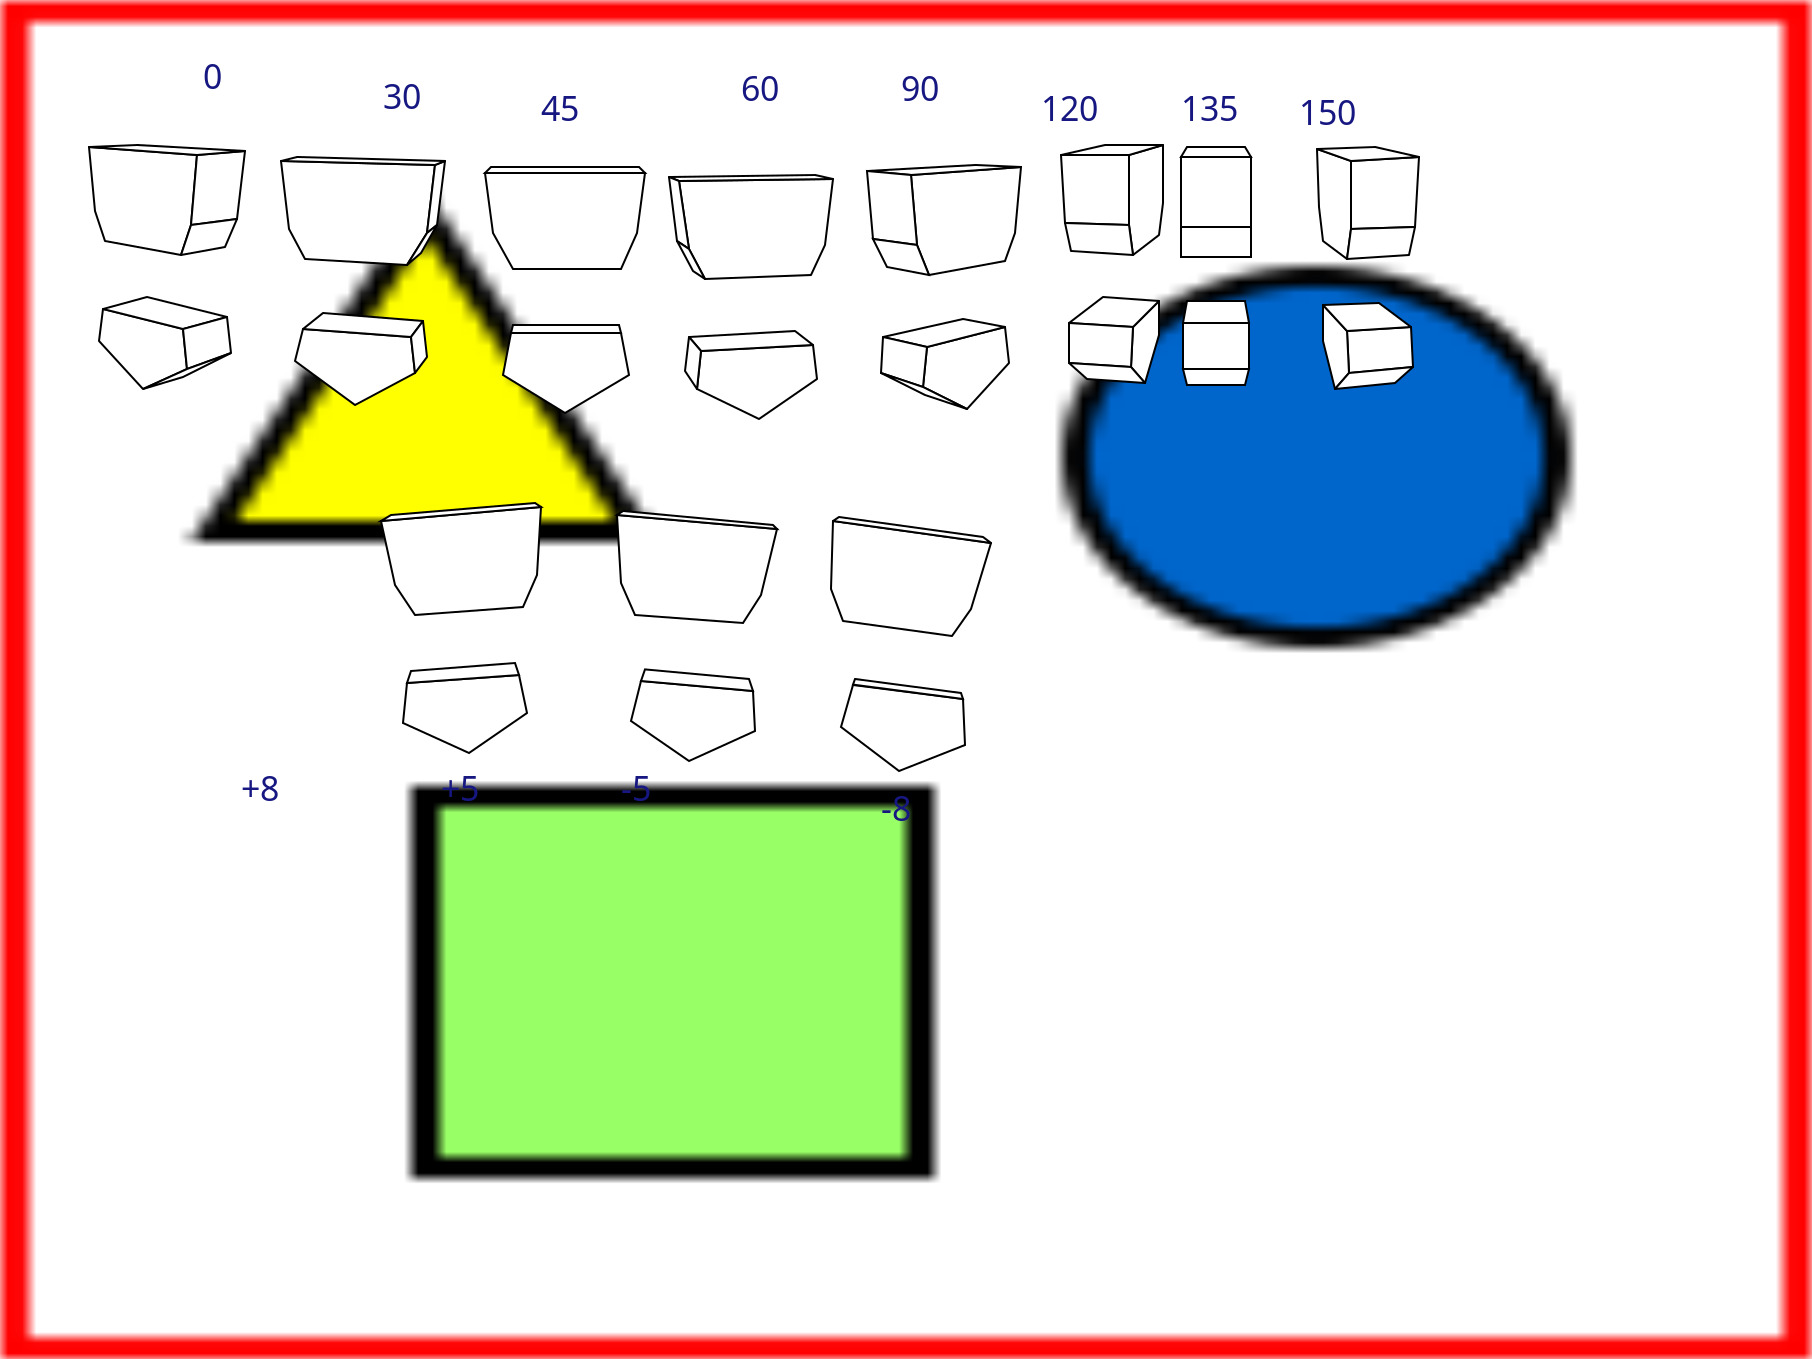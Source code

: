 <?xml version="1.0" encoding="UTF-8"?>
<dia:diagram xmlns:dia="http://www.lysator.liu.se/~alla/dia/">
  <dia:layer name="fundo" visible="true" connectable="true">
    <dia:object type="Standard - Image" version="0" id="O0">
      <dia:attribute name="obj_pos">
        <dia:point val="-37,7"/>
      </dia:attribute>
      <dia:attribute name="obj_bb">
        <dia:rectangle val="-37,7;53.509,74.882"/>
      </dia:attribute>
      <dia:attribute name="elem_corner">
        <dia:point val="-37,7"/>
      </dia:attribute>
      <dia:attribute name="elem_width">
        <dia:real val="90.509"/>
      </dia:attribute>
      <dia:attribute name="elem_height">
        <dia:real val="67.882"/>
      </dia:attribute>
      <dia:attribute name="draw_border">
        <dia:boolean val="false"/>
      </dia:attribute>
      <dia:attribute name="keep_aspect">
        <dia:boolean val="true"/>
      </dia:attribute>
      <dia:attribute name="file">
        <dia:string>#/media/fernando/FER16G-BTRFS/LIBROS/FORMULATION/Gafieira-Book/code/stickman3d-library/boveda/povraysrc1/output/output.png#</dia:string>
      </dia:attribute>
    </dia:object>
  </dia:layer>
  <dia:layer name="dibujo" visible="true" connectable="true" active="true">
    <dia:object type="Standard - Text" version="1" id="O1">
      <dia:attribute name="obj_pos">
        <dia:point val="-26.9,11.4"/>
      </dia:attribute>
      <dia:attribute name="obj_bb">
        <dia:rectangle val="-26.9,9.828;-25.823,11.8"/>
      </dia:attribute>
      <dia:attribute name="text">
        <dia:composite type="text">
          <dia:attribute name="string">
            <dia:string>#0#</dia:string>
          </dia:attribute>
          <dia:attribute name="font">
            <dia:font family="sans" style="0" name="Helvetica"/>
          </dia:attribute>
          <dia:attribute name="height">
            <dia:real val="2.117"/>
          </dia:attribute>
          <dia:attribute name="pos">
            <dia:point val="-26.9,11.4"/>
          </dia:attribute>
          <dia:attribute name="color">
            <dia:color val="#171782ff"/>
          </dia:attribute>
          <dia:attribute name="alignment">
            <dia:enum val="0"/>
          </dia:attribute>
        </dia:composite>
      </dia:attribute>
      <dia:attribute name="valign">
        <dia:enum val="3"/>
      </dia:attribute>
    </dia:object>
    <dia:object type="Standard - Text" version="1" id="O2">
      <dia:attribute name="obj_pos">
        <dia:point val="-17.9,12.4"/>
      </dia:attribute>
      <dia:attribute name="obj_bb">
        <dia:rectangle val="-17.9,10.828;-15.745,12.8"/>
      </dia:attribute>
      <dia:attribute name="text">
        <dia:composite type="text">
          <dia:attribute name="string">
            <dia:string>#30#</dia:string>
          </dia:attribute>
          <dia:attribute name="font">
            <dia:font family="sans" style="0" name="Helvetica"/>
          </dia:attribute>
          <dia:attribute name="height">
            <dia:real val="2.117"/>
          </dia:attribute>
          <dia:attribute name="pos">
            <dia:point val="-17.9,12.4"/>
          </dia:attribute>
          <dia:attribute name="color">
            <dia:color val="#171782ff"/>
          </dia:attribute>
          <dia:attribute name="alignment">
            <dia:enum val="0"/>
          </dia:attribute>
        </dia:composite>
      </dia:attribute>
      <dia:attribute name="valign">
        <dia:enum val="3"/>
      </dia:attribute>
    </dia:object>
    <dia:object type="Standard - Text" version="1" id="O3">
      <dia:attribute name="obj_pos">
        <dia:point val="0,12"/>
      </dia:attribute>
      <dia:attribute name="obj_bb">
        <dia:rectangle val="0,10.428;2.155,12.4"/>
      </dia:attribute>
      <dia:attribute name="text">
        <dia:composite type="text">
          <dia:attribute name="string">
            <dia:string>#60#</dia:string>
          </dia:attribute>
          <dia:attribute name="font">
            <dia:font family="sans" style="0" name="Helvetica"/>
          </dia:attribute>
          <dia:attribute name="height">
            <dia:real val="2.117"/>
          </dia:attribute>
          <dia:attribute name="pos">
            <dia:point val="0,12"/>
          </dia:attribute>
          <dia:attribute name="color">
            <dia:color val="#171782ff"/>
          </dia:attribute>
          <dia:attribute name="alignment">
            <dia:enum val="0"/>
          </dia:attribute>
        </dia:composite>
      </dia:attribute>
      <dia:attribute name="valign">
        <dia:enum val="3"/>
      </dia:attribute>
    </dia:object>
    <dia:object type="Standard - Text" version="1" id="O4">
      <dia:attribute name="obj_pos">
        <dia:point val="8,12"/>
      </dia:attribute>
      <dia:attribute name="obj_bb">
        <dia:rectangle val="8,10.428;10.155,12.4"/>
      </dia:attribute>
      <dia:attribute name="text">
        <dia:composite type="text">
          <dia:attribute name="string">
            <dia:string>#90#</dia:string>
          </dia:attribute>
          <dia:attribute name="font">
            <dia:font family="sans" style="0" name="Helvetica"/>
          </dia:attribute>
          <dia:attribute name="height">
            <dia:real val="2.117"/>
          </dia:attribute>
          <dia:attribute name="pos">
            <dia:point val="8,12"/>
          </dia:attribute>
          <dia:attribute name="color">
            <dia:color val="#171782ff"/>
          </dia:attribute>
          <dia:attribute name="alignment">
            <dia:enum val="0"/>
          </dia:attribute>
        </dia:composite>
      </dia:attribute>
      <dia:attribute name="valign">
        <dia:enum val="3"/>
      </dia:attribute>
    </dia:object>
    <dia:object type="Standard - Text" version="1" id="O5">
      <dia:attribute name="obj_pos">
        <dia:point val="15,13"/>
      </dia:attribute>
      <dia:attribute name="obj_bb">
        <dia:rectangle val="15,11.428;18.233,13.4"/>
      </dia:attribute>
      <dia:attribute name="text">
        <dia:composite type="text">
          <dia:attribute name="string">
            <dia:string>#120#</dia:string>
          </dia:attribute>
          <dia:attribute name="font">
            <dia:font family="sans" style="0" name="Helvetica"/>
          </dia:attribute>
          <dia:attribute name="height">
            <dia:real val="2.117"/>
          </dia:attribute>
          <dia:attribute name="pos">
            <dia:point val="15,13"/>
          </dia:attribute>
          <dia:attribute name="color">
            <dia:color val="#171782ff"/>
          </dia:attribute>
          <dia:attribute name="alignment">
            <dia:enum val="0"/>
          </dia:attribute>
        </dia:composite>
      </dia:attribute>
      <dia:attribute name="valign">
        <dia:enum val="3"/>
      </dia:attribute>
    </dia:object>
    <dia:object type="Standard - Text" version="1" id="O6">
      <dia:attribute name="obj_pos">
        <dia:point val="27.9,13.2"/>
      </dia:attribute>
      <dia:attribute name="obj_bb">
        <dia:rectangle val="27.9,11.627;31.133,13.6"/>
      </dia:attribute>
      <dia:attribute name="text">
        <dia:composite type="text">
          <dia:attribute name="string">
            <dia:string>#150#</dia:string>
          </dia:attribute>
          <dia:attribute name="font">
            <dia:font family="sans" style="0" name="Helvetica"/>
          </dia:attribute>
          <dia:attribute name="height">
            <dia:real val="2.117"/>
          </dia:attribute>
          <dia:attribute name="pos">
            <dia:point val="27.9,13.2"/>
          </dia:attribute>
          <dia:attribute name="color">
            <dia:color val="#171782ff"/>
          </dia:attribute>
          <dia:attribute name="alignment">
            <dia:enum val="0"/>
          </dia:attribute>
        </dia:composite>
      </dia:attribute>
      <dia:attribute name="valign">
        <dia:enum val="3"/>
      </dia:attribute>
    </dia:object>
    <dia:group>
      <dia:attribute name="meta">
        <dia:composite type="dict"/>
      </dia:attribute>
      <dia:attribute name="matrix"/>
      <dia:object type="Standard - Polygon" version="0" id="O7">
        <dia:attribute name="obj_pos">
          <dia:point val="-21.9,23.4"/>
        </dia:attribute>
        <dia:attribute name="obj_bb">
          <dia:rectangle val="-22.357,23.347;-16.247,27.259"/>
        </dia:attribute>
        <dia:attribute name="poly_points">
          <dia:point val="-21.9,23.4"/>
          <dia:point val="-16.5,23.8"/>
          <dia:point val="-16.3,25.6"/>
          <dia:point val="-19.3,27.2"/>
          <dia:point val="-22.3,25"/>
        </dia:attribute>
        <dia:attribute name="show_background">
          <dia:boolean val="true"/>
        </dia:attribute>
        <dia:attribute name="line_join">
          <dia:enum val="1"/>
        </dia:attribute>
      </dia:object>
      <dia:object type="Standard - Polygon" version="0" id="O8">
        <dia:attribute name="obj_pos">
          <dia:point val="-21.9,23.4"/>
        </dia:attribute>
        <dia:attribute name="obj_bb">
          <dia:rectangle val="-22.031,22.549;-15.806,23.852"/>
        </dia:attribute>
        <dia:attribute name="poly_points">
          <dia:point val="-21.9,23.4"/>
          <dia:point val="-16.5,23.8"/>
          <dia:point val="-15.9,23"/>
          <dia:point val="-20.9,22.6"/>
        </dia:attribute>
        <dia:attribute name="show_background">
          <dia:boolean val="true"/>
        </dia:attribute>
        <dia:attribute name="line_join">
          <dia:enum val="1"/>
        </dia:attribute>
      </dia:object>
      <dia:object type="Standard - Polygon" version="0" id="O9">
        <dia:attribute name="obj_pos">
          <dia:point val="-16.5,23.8"/>
        </dia:attribute>
        <dia:attribute name="obj_bb">
          <dia:rectangle val="-16.552,22.869;-15.648,25.731"/>
        </dia:attribute>
        <dia:attribute name="poly_points">
          <dia:point val="-16.5,23.8"/>
          <dia:point val="-15.9,23"/>
          <dia:point val="-15.7,24.8"/>
          <dia:point val="-16.3,25.6"/>
        </dia:attribute>
        <dia:attribute name="show_background">
          <dia:boolean val="true"/>
        </dia:attribute>
        <dia:attribute name="line_join">
          <dia:enum val="1"/>
        </dia:attribute>
      </dia:object>
    </dia:group>
    <dia:group>
      <dia:attribute name="meta">
        <dia:composite type="dict"/>
      </dia:attribute>
      <dia:attribute name="matrix"/>
      <dia:object type="Standard - Polygon" version="0" id="O10">
        <dia:attribute name="obj_pos">
          <dia:point val="-23,15"/>
        </dia:attribute>
        <dia:attribute name="obj_bb">
          <dia:rectangle val="-23.056,14.948;-15.244,20.252"/>
        </dia:attribute>
        <dia:attribute name="poly_points">
          <dia:point val="-23,15"/>
          <dia:point val="-15.3,15.2"/>
          <dia:point val="-15.7,18.6"/>
          <dia:point val="-16.7,20.2"/>
          <dia:point val="-21.8,19.9"/>
          <dia:point val="-22.6,18.4"/>
        </dia:attribute>
        <dia:attribute name="show_background">
          <dia:boolean val="true"/>
        </dia:attribute>
        <dia:attribute name="line_join">
          <dia:enum val="1"/>
        </dia:attribute>
      </dia:object>
      <dia:object type="Standard - Polygon" version="0" id="O11">
        <dia:attribute name="obj_pos">
          <dia:point val="-15.3,15.2"/>
        </dia:attribute>
        <dia:attribute name="obj_bb">
          <dia:rectangle val="-15.764,14.922;-14.74,18.715"/>
        </dia:attribute>
        <dia:attribute name="poly_points">
          <dia:point val="-15.3,15.2"/>
          <dia:point val="-14.8,15"/>
          <dia:point val="-15.2,18.2"/>
          <dia:point val="-15.7,18.6"/>
        </dia:attribute>
        <dia:attribute name="show_background">
          <dia:boolean val="true"/>
        </dia:attribute>
        <dia:attribute name="line_join">
          <dia:enum val="1"/>
        </dia:attribute>
      </dia:object>
      <dia:object type="Standard - Polygon" version="0" id="O12">
        <dia:attribute name="obj_pos">
          <dia:point val="-23,15"/>
        </dia:attribute>
        <dia:attribute name="obj_bb">
          <dia:rectangle val="-23.368,14.75;-14.557,15.25"/>
        </dia:attribute>
        <dia:attribute name="poly_points">
          <dia:point val="-23,15"/>
          <dia:point val="-15.3,15.2"/>
          <dia:point val="-14.8,15"/>
          <dia:point val="-22.2,14.8"/>
        </dia:attribute>
        <dia:attribute name="show_background">
          <dia:boolean val="true"/>
        </dia:attribute>
        <dia:attribute name="line_join">
          <dia:enum val="1"/>
        </dia:attribute>
      </dia:object>
      <dia:object type="Standard - Polygon" version="0" id="O13">
        <dia:attribute name="obj_pos">
          <dia:point val="-15.7,18.6"/>
        </dia:attribute>
        <dia:attribute name="obj_bb">
          <dia:rectangle val="-16.916,17.997;-15.027,20.451"/>
        </dia:attribute>
        <dia:attribute name="poly_points">
          <dia:point val="-15.7,18.6"/>
          <dia:point val="-15.2,18.2"/>
          <dia:point val="-16,19.6"/>
          <dia:point val="-16.7,20.2"/>
        </dia:attribute>
        <dia:attribute name="show_background">
          <dia:boolean val="true"/>
        </dia:attribute>
        <dia:attribute name="line_join">
          <dia:enum val="1"/>
        </dia:attribute>
      </dia:object>
    </dia:group>
    <dia:group>
      <dia:attribute name="meta">
        <dia:composite type="dict"/>
      </dia:attribute>
      <dia:attribute name="matrix"/>
      <dia:object type="Standard - Polygon" version="0" id="O14">
        <dia:attribute name="obj_pos">
          <dia:point val="-32.6,14.3"/>
        </dia:attribute>
        <dia:attribute name="obj_bb">
          <dia:rectangle val="-32.655,14.246;-27.146,19.757"/>
        </dia:attribute>
        <dia:attribute name="poly_points">
          <dia:point val="-32.6,14.3"/>
          <dia:point val="-27.2,14.7"/>
          <dia:point val="-27.5,18.2"/>
          <dia:point val="-28,19.7"/>
          <dia:point val="-31.8,19"/>
          <dia:point val="-32.3,17.5"/>
        </dia:attribute>
        <dia:attribute name="show_background">
          <dia:boolean val="true"/>
        </dia:attribute>
        <dia:attribute name="line_join">
          <dia:enum val="1"/>
        </dia:attribute>
      </dia:object>
      <dia:object type="Standard - Polygon" version="0" id="O15">
        <dia:attribute name="obj_pos">
          <dia:point val="-27.2,14.7"/>
        </dia:attribute>
        <dia:attribute name="obj_bb">
          <dia:rectangle val="-27.555,14.445;-24.743,18.258"/>
        </dia:attribute>
        <dia:attribute name="poly_points">
          <dia:point val="-27.2,14.7"/>
          <dia:point val="-24.8,14.5"/>
          <dia:point val="-25.2,17.9"/>
          <dia:point val="-27.5,18.2"/>
        </dia:attribute>
        <dia:attribute name="show_background">
          <dia:boolean val="true"/>
        </dia:attribute>
        <dia:attribute name="line_join">
          <dia:enum val="1"/>
        </dia:attribute>
      </dia:object>
      <dia:object type="Standard - Polygon" version="0" id="O16">
        <dia:attribute name="obj_pos">
          <dia:point val="-32.6,14.3"/>
        </dia:attribute>
        <dia:attribute name="obj_bb">
          <dia:rectangle val="-32.604,14.15;-24.796,14.75"/>
        </dia:attribute>
        <dia:attribute name="poly_points">
          <dia:point val="-32.6,14.3"/>
          <dia:point val="-27.2,14.7"/>
          <dia:point val="-24.8,14.5"/>
          <dia:point val="-30.2,14.2"/>
        </dia:attribute>
        <dia:attribute name="show_background">
          <dia:boolean val="true"/>
        </dia:attribute>
        <dia:attribute name="line_join">
          <dia:enum val="1"/>
        </dia:attribute>
      </dia:object>
      <dia:object type="Standard - Polygon" version="0" id="O17">
        <dia:attribute name="obj_pos">
          <dia:point val="-27.5,18.2"/>
        </dia:attribute>
        <dia:attribute name="obj_bb">
          <dia:rectangle val="-28.074,17.839;-25.119,19.764"/>
        </dia:attribute>
        <dia:attribute name="poly_points">
          <dia:point val="-27.5,18.2"/>
          <dia:point val="-25.2,17.9"/>
          <dia:point val="-25.8,19.3"/>
          <dia:point val="-28,19.7"/>
        </dia:attribute>
        <dia:attribute name="show_background">
          <dia:boolean val="true"/>
        </dia:attribute>
        <dia:attribute name="line_join">
          <dia:enum val="1"/>
        </dia:attribute>
      </dia:object>
    </dia:group>
    <dia:group>
      <dia:attribute name="meta">
        <dia:composite type="dict"/>
      </dia:attribute>
      <dia:attribute name="matrix"/>
      <dia:object type="Standard - Polygon" version="0" id="O18">
        <dia:attribute name="obj_pos">
          <dia:point val="-31.9,22.4"/>
        </dia:attribute>
        <dia:attribute name="obj_bb">
          <dia:rectangle val="-32.153,22.338;-27.647,26.46"/>
        </dia:attribute>
        <dia:attribute name="poly_points">
          <dia:point val="-31.9,22.4"/>
          <dia:point val="-27.9,23.4"/>
          <dia:point val="-27.7,25.4"/>
          <dia:point val="-29.9,26.4"/>
          <dia:point val="-32.1,24"/>
        </dia:attribute>
        <dia:attribute name="show_background">
          <dia:boolean val="true"/>
        </dia:attribute>
        <dia:attribute name="line_join">
          <dia:enum val="1"/>
        </dia:attribute>
      </dia:object>
      <dia:object type="Standard - Polygon" version="0" id="O19">
        <dia:attribute name="obj_pos">
          <dia:point val="-31.9,22.4"/>
        </dia:attribute>
        <dia:attribute name="obj_bb">
          <dia:rectangle val="-32.098,21.748;-25.502,23.452"/>
        </dia:attribute>
        <dia:attribute name="poly_points">
          <dia:point val="-31.9,22.4"/>
          <dia:point val="-27.9,23.4"/>
          <dia:point val="-25.7,22.8"/>
          <dia:point val="-29.7,21.8"/>
        </dia:attribute>
        <dia:attribute name="show_background">
          <dia:boolean val="true"/>
        </dia:attribute>
        <dia:attribute name="line_join">
          <dia:enum val="1"/>
        </dia:attribute>
      </dia:object>
      <dia:object type="Standard - Polygon" version="0" id="O20">
        <dia:attribute name="obj_pos">
          <dia:point val="-27.9,23.4"/>
        </dia:attribute>
        <dia:attribute name="obj_bb">
          <dia:rectangle val="-27.954,22.736;-25.446,25.469"/>
        </dia:attribute>
        <dia:attribute name="poly_points">
          <dia:point val="-27.9,23.4"/>
          <dia:point val="-25.7,22.8"/>
          <dia:point val="-25.5,24.6"/>
          <dia:point val="-27.7,25.4"/>
        </dia:attribute>
        <dia:attribute name="show_background">
          <dia:boolean val="true"/>
        </dia:attribute>
        <dia:attribute name="line_join">
          <dia:enum val="1"/>
        </dia:attribute>
      </dia:object>
      <dia:object type="Standard - Polygon" version="0" id="O21">
        <dia:attribute name="obj_pos">
          <dia:point val="-27.7,25.4"/>
        </dia:attribute>
        <dia:attribute name="obj_bb">
          <dia:rectangle val="-29.921,24.553;-25.478,26.448"/>
        </dia:attribute>
        <dia:attribute name="poly_points">
          <dia:point val="-27.7,25.4"/>
          <dia:point val="-25.5,24.6"/>
          <dia:point val="-27.9,25.8"/>
          <dia:point val="-29.9,26.4"/>
        </dia:attribute>
        <dia:attribute name="show_background">
          <dia:boolean val="true"/>
        </dia:attribute>
      </dia:object>
    </dia:group>
    <dia:group>
      <dia:attribute name="meta">
        <dia:composite type="dict"/>
      </dia:attribute>
      <dia:attribute name="matrix"/>
      <dia:object type="Standard - Polygon" version="0" id="O22">
        <dia:attribute name="obj_pos">
          <dia:point val="-3.1,16"/>
        </dia:attribute>
        <dia:attribute name="obj_bb">
          <dia:rectangle val="-3.158,15.849;4.657,20.951"/>
        </dia:attribute>
        <dia:attribute name="poly_points">
          <dia:point val="-3.1,16"/>
          <dia:point val="4.6,15.9"/>
          <dia:point val="4.2,19.2"/>
          <dia:point val="3.5,20.7"/>
          <dia:point val="-1.8,20.9"/>
          <dia:point val="-2.6,19.4"/>
        </dia:attribute>
        <dia:attribute name="show_background">
          <dia:boolean val="true"/>
        </dia:attribute>
        <dia:attribute name="line_join">
          <dia:enum val="1"/>
        </dia:attribute>
      </dia:object>
      <dia:object type="Standard - Polygon" version="0" id="O23">
        <dia:attribute name="obj_pos">
          <dia:point val="-3.6,15.8"/>
        </dia:attribute>
        <dia:attribute name="obj_bb">
          <dia:rectangle val="-3.851,15.65;5.03,16.05"/>
        </dia:attribute>
        <dia:attribute name="poly_points">
          <dia:point val="-3.6,15.8"/>
          <dia:point val="3.7,15.7"/>
          <dia:point val="4.6,15.9"/>
          <dia:point val="-3.1,16"/>
        </dia:attribute>
        <dia:attribute name="show_background">
          <dia:boolean val="true"/>
        </dia:attribute>
        <dia:attribute name="line_join">
          <dia:enum val="1"/>
        </dia:attribute>
      </dia:object>
      <dia:object type="Standard - Polygon" version="0" id="O24">
        <dia:attribute name="obj_pos">
          <dia:point val="-3.6,15.8"/>
        </dia:attribute>
        <dia:attribute name="obj_bb">
          <dia:rectangle val="-3.66,15.722;-2.534,19.504"/>
        </dia:attribute>
        <dia:attribute name="poly_points">
          <dia:point val="-3.6,15.8"/>
          <dia:point val="-3.1,16"/>
          <dia:point val="-2.6,19.4"/>
          <dia:point val="-3.2,19"/>
        </dia:attribute>
        <dia:attribute name="show_background">
          <dia:boolean val="true"/>
        </dia:attribute>
        <dia:attribute name="line_join">
          <dia:enum val="1"/>
        </dia:attribute>
      </dia:object>
      <dia:object type="Standard - Polygon" version="0" id="O25">
        <dia:attribute name="obj_pos">
          <dia:point val="-3.2,19"/>
        </dia:attribute>
        <dia:attribute name="obj_bb">
          <dia:rectangle val="-3.338,18.848;-1.662,21.052"/>
        </dia:attribute>
        <dia:attribute name="poly_points">
          <dia:point val="-3.2,19"/>
          <dia:point val="-2.6,19.4"/>
          <dia:point val="-1.8,20.9"/>
          <dia:point val="-2.4,20.5"/>
        </dia:attribute>
        <dia:attribute name="show_background">
          <dia:boolean val="true"/>
        </dia:attribute>
        <dia:attribute name="line_join">
          <dia:enum val="1"/>
        </dia:attribute>
      </dia:object>
    </dia:group>
    <dia:group>
      <dia:attribute name="meta">
        <dia:composite type="dict"/>
      </dia:attribute>
      <dia:attribute name="matrix"/>
      <dia:object type="Standard - Polygon" version="0" id="O26">
        <dia:attribute name="obj_pos">
          <dia:point val="-2,24.5"/>
        </dia:attribute>
        <dia:attribute name="obj_bb">
          <dia:rectangle val="-2.253,24.148;3.853,27.958"/>
        </dia:attribute>
        <dia:attribute name="poly_points">
          <dia:point val="-2,24.5"/>
          <dia:point val="3.6,24.2"/>
          <dia:point val="3.8,25.9"/>
          <dia:point val="0.9,27.9"/>
          <dia:point val="-2.2,26.4"/>
        </dia:attribute>
        <dia:attribute name="show_background">
          <dia:boolean val="true"/>
        </dia:attribute>
        <dia:attribute name="line_join">
          <dia:enum val="1"/>
        </dia:attribute>
      </dia:object>
      <dia:object type="Standard - Polygon" version="0" id="O27">
        <dia:attribute name="obj_pos">
          <dia:point val="-2.6,23.8"/>
        </dia:attribute>
        <dia:attribute name="obj_bb">
          <dia:rectangle val="-2.704,23.449;3.736,24.551"/>
        </dia:attribute>
        <dia:attribute name="poly_points">
          <dia:point val="-2.6,23.8"/>
          <dia:point val="2.7,23.5"/>
          <dia:point val="3.6,24.2"/>
          <dia:point val="-2,24.5"/>
        </dia:attribute>
        <dia:attribute name="show_background">
          <dia:boolean val="true"/>
        </dia:attribute>
        <dia:attribute name="line_join">
          <dia:enum val="1"/>
        </dia:attribute>
      </dia:object>
      <dia:object type="Standard - Polygon" version="0" id="O28">
        <dia:attribute name="obj_pos">
          <dia:point val="-2.6,23.8"/>
        </dia:attribute>
        <dia:attribute name="obj_bb">
          <dia:rectangle val="-2.852,23.681;-1.948,26.543"/>
        </dia:attribute>
        <dia:attribute name="poly_points">
          <dia:point val="-2.6,23.8"/>
          <dia:point val="-2,24.5"/>
          <dia:point val="-2.2,26.4"/>
          <dia:point val="-2.8,25.5"/>
        </dia:attribute>
        <dia:attribute name="show_background">
          <dia:boolean val="true"/>
        </dia:attribute>
        <dia:attribute name="line_join">
          <dia:enum val="1"/>
        </dia:attribute>
      </dia:object>
    </dia:group>
    <dia:group>
      <dia:attribute name="meta">
        <dia:composite type="dict"/>
      </dia:attribute>
      <dia:attribute name="matrix"/>
      <dia:object type="Standard - Polygon" version="0" id="O29">
        <dia:attribute name="obj_pos">
          <dia:point val="8.5,15.7"/>
        </dia:attribute>
        <dia:attribute name="obj_bb">
          <dia:rectangle val="8.446,15.246;14.055,20.757"/>
        </dia:attribute>
        <dia:attribute name="poly_points">
          <dia:point val="8.5,15.7"/>
          <dia:point val="14,15.3"/>
          <dia:point val="13.7,18.6"/>
          <dia:point val="13.2,20"/>
          <dia:point val="9.4,20.7"/>
          <dia:point val="8.8,19.2"/>
        </dia:attribute>
        <dia:attribute name="show_background">
          <dia:boolean val="true"/>
        </dia:attribute>
      </dia:object>
      <dia:object type="Standard - Polygon" version="0" id="O30">
        <dia:attribute name="obj_pos">
          <dia:point val="6.3,15.5"/>
        </dia:attribute>
        <dia:attribute name="obj_bb">
          <dia:rectangle val="6.295,15.15;14.004,15.75"/>
        </dia:attribute>
        <dia:attribute name="poly_points">
          <dia:point val="6.3,15.5"/>
          <dia:point val="11.7,15.2"/>
          <dia:point val="14,15.3"/>
          <dia:point val="8.5,15.7"/>
        </dia:attribute>
        <dia:attribute name="show_background">
          <dia:boolean val="true"/>
        </dia:attribute>
      </dia:object>
      <dia:object type="Standard - Polygon" version="0" id="O31">
        <dia:attribute name="obj_pos">
          <dia:point val="6.3,15.5"/>
        </dia:attribute>
        <dia:attribute name="obj_bb">
          <dia:rectangle val="6.245,15.445;8.855,19.258"/>
        </dia:attribute>
        <dia:attribute name="poly_points">
          <dia:point val="6.3,15.5"/>
          <dia:point val="8.5,15.7"/>
          <dia:point val="8.8,19.2"/>
          <dia:point val="6.6,18.9"/>
        </dia:attribute>
        <dia:attribute name="show_background">
          <dia:boolean val="true"/>
        </dia:attribute>
      </dia:object>
      <dia:object type="Standard - Polygon" version="0" id="O32">
        <dia:attribute name="obj_pos">
          <dia:point val="6.6,18.9"/>
        </dia:attribute>
        <dia:attribute name="obj_bb">
          <dia:rectangle val="6.513,18.838;9.48,20.766"/>
        </dia:attribute>
        <dia:attribute name="poly_points">
          <dia:point val="6.6,18.9"/>
          <dia:point val="8.8,19.2"/>
          <dia:point val="9.4,20.7"/>
          <dia:point val="7.3,20.3"/>
        </dia:attribute>
        <dia:attribute name="show_background">
          <dia:boolean val="true"/>
        </dia:attribute>
      </dia:object>
    </dia:group>
    <dia:group>
      <dia:attribute name="meta">
        <dia:composite type="dict"/>
      </dia:attribute>
      <dia:attribute name="matrix"/>
      <dia:object type="Standard - Polygon" version="0" id="O33">
        <dia:attribute name="obj_pos">
          <dia:point val="9.3,24.3"/>
        </dia:attribute>
        <dia:attribute name="obj_bb">
          <dia:rectangle val="9.047,23.237;13.452,27.462"/>
        </dia:attribute>
        <dia:attribute name="poly_points">
          <dia:point val="9.3,24.3"/>
          <dia:point val="13.2,23.3"/>
          <dia:point val="13.4,25.1"/>
          <dia:point val="11.3,27.4"/>
          <dia:point val="9.1,26.3"/>
        </dia:attribute>
        <dia:attribute name="show_background">
          <dia:boolean val="true"/>
        </dia:attribute>
        <dia:attribute name="line_join">
          <dia:enum val="1"/>
        </dia:attribute>
      </dia:object>
      <dia:object type="Standard - Polygon" version="0" id="O34">
        <dia:attribute name="obj_pos">
          <dia:point val="7.1,23.8"/>
        </dia:attribute>
        <dia:attribute name="obj_bb">
          <dia:rectangle val="6.873,22.849;13.429,24.351"/>
        </dia:attribute>
        <dia:attribute name="poly_points">
          <dia:point val="7.1,23.8"/>
          <dia:point val="11.1,22.9"/>
          <dia:point val="13.2,23.3"/>
          <dia:point val="9.3,24.3"/>
        </dia:attribute>
        <dia:attribute name="show_background">
          <dia:boolean val="true"/>
        </dia:attribute>
        <dia:attribute name="line_join">
          <dia:enum val="1"/>
        </dia:attribute>
      </dia:object>
      <dia:object type="Standard - Polygon" version="0" id="O35">
        <dia:attribute name="obj_pos">
          <dia:point val="7.1,23.8"/>
        </dia:attribute>
        <dia:attribute name="obj_bb">
          <dia:rectangle val="6.948,23.738;9.354,26.367"/>
        </dia:attribute>
        <dia:attribute name="poly_points">
          <dia:point val="7.1,23.8"/>
          <dia:point val="9.3,24.3"/>
          <dia:point val="9.1,26.3"/>
          <dia:point val="7,25.6"/>
        </dia:attribute>
        <dia:attribute name="show_background">
          <dia:boolean val="true"/>
        </dia:attribute>
        <dia:attribute name="line_join">
          <dia:enum val="1"/>
        </dia:attribute>
      </dia:object>
      <dia:object type="Standard - Polygon" version="0" id="O36">
        <dia:attribute name="obj_pos">
          <dia:point val="7,25.6"/>
        </dia:attribute>
        <dia:attribute name="obj_bb">
          <dia:rectangle val="6.978,25.553;11.322,27.447"/>
        </dia:attribute>
        <dia:attribute name="poly_points">
          <dia:point val="7,25.6"/>
          <dia:point val="9.1,26.3"/>
          <dia:point val="11.3,27.4"/>
          <dia:point val="9.2,26.7"/>
        </dia:attribute>
        <dia:attribute name="show_background">
          <dia:boolean val="true"/>
        </dia:attribute>
        <dia:attribute name="line_join">
          <dia:enum val="1"/>
        </dia:attribute>
      </dia:object>
    </dia:group>
    <dia:group>
      <dia:attribute name="meta">
        <dia:composite type="dict"/>
      </dia:attribute>
      <dia:attribute name="matrix"/>
      <dia:object type="Standard - Polygon" version="0" id="O37">
        <dia:attribute name="obj_pos">
          <dia:point val="19.4,14.7"/>
        </dia:attribute>
        <dia:attribute name="obj_bb">
          <dia:rectangle val="19.35,14.133;21.15,19.792"/>
        </dia:attribute>
        <dia:attribute name="poly_points">
          <dia:point val="19.4,14.7"/>
          <dia:point val="21.1,14.2"/>
          <dia:point val="21.1,17.1"/>
          <dia:point val="20.9,18.7"/>
          <dia:point val="19.6,19.7"/>
          <dia:point val="19.4,18.2"/>
        </dia:attribute>
        <dia:attribute name="show_background">
          <dia:boolean val="true"/>
        </dia:attribute>
        <dia:attribute name="line_join">
          <dia:enum val="1"/>
        </dia:attribute>
      </dia:object>
      <dia:object type="Standard - Polygon" version="0" id="O38">
        <dia:attribute name="obj_pos">
          <dia:point val="16,14.7"/>
        </dia:attribute>
        <dia:attribute name="obj_bb">
          <dia:rectangle val="15.554,14.15;21.447,14.75"/>
        </dia:attribute>
        <dia:attribute name="poly_points">
          <dia:point val="16,14.7"/>
          <dia:point val="18.2,14.2"/>
          <dia:point val="21.1,14.2"/>
          <dia:point val="19.4,14.7"/>
        </dia:attribute>
        <dia:attribute name="show_background">
          <dia:boolean val="true"/>
        </dia:attribute>
        <dia:attribute name="line_join">
          <dia:enum val="1"/>
        </dia:attribute>
      </dia:object>
      <dia:object type="Standard - Polygon" version="0" id="O39">
        <dia:attribute name="obj_pos">
          <dia:point val="16,14.7"/>
        </dia:attribute>
        <dia:attribute name="obj_bb">
          <dia:rectangle val="15.947,14.65;19.45,18.252"/>
        </dia:attribute>
        <dia:attribute name="poly_points">
          <dia:point val="16,14.7"/>
          <dia:point val="19.4,14.7"/>
          <dia:point val="19.4,18.2"/>
          <dia:point val="16.2,18.1"/>
        </dia:attribute>
        <dia:attribute name="show_background">
          <dia:boolean val="true"/>
        </dia:attribute>
        <dia:attribute name="line_join">
          <dia:enum val="1"/>
        </dia:attribute>
      </dia:object>
      <dia:object type="Standard - Polygon" version="0" id="O40">
        <dia:attribute name="obj_pos">
          <dia:point val="16.2,18.1"/>
        </dia:attribute>
        <dia:attribute name="obj_bb">
          <dia:rectangle val="16.138,18.048;19.658,19.754"/>
        </dia:attribute>
        <dia:attribute name="poly_points">
          <dia:point val="16.2,18.1"/>
          <dia:point val="19.4,18.2"/>
          <dia:point val="19.6,19.7"/>
          <dia:point val="16.5,19.5"/>
        </dia:attribute>
        <dia:attribute name="show_background">
          <dia:boolean val="true"/>
        </dia:attribute>
        <dia:attribute name="line_join">
          <dia:enum val="1"/>
        </dia:attribute>
      </dia:object>
    </dia:group>
    <dia:group>
      <dia:attribute name="meta">
        <dia:composite type="dict"/>
      </dia:attribute>
      <dia:attribute name="matrix"/>
      <dia:object type="Standard - Polygon" version="0" id="O41">
        <dia:attribute name="obj_pos">
          <dia:point val="19.6,23.3"/>
        </dia:attribute>
        <dia:attribute name="obj_bb">
          <dia:rectangle val="19.449,21.879;20.95,26.202"/>
        </dia:attribute>
        <dia:attribute name="poly_points">
          <dia:point val="19.6,23.3"/>
          <dia:point val="20.9,22"/>
          <dia:point val="20.9,23.7"/>
          <dia:point val="20.2,26.1"/>
          <dia:point val="19.5,25.3"/>
        </dia:attribute>
        <dia:attribute name="show_background">
          <dia:boolean val="true"/>
        </dia:attribute>
        <dia:attribute name="line_join">
          <dia:enum val="1"/>
        </dia:attribute>
      </dia:object>
      <dia:object type="Standard - Polygon" version="0" id="O42">
        <dia:attribute name="obj_pos">
          <dia:point val="16.4,23.1"/>
        </dia:attribute>
        <dia:attribute name="obj_bb">
          <dia:rectangle val="16.263,21.749;21.013,23.351"/>
        </dia:attribute>
        <dia:attribute name="poly_points">
          <dia:point val="16.4,23.1"/>
          <dia:point val="18.1,21.8"/>
          <dia:point val="20.9,22"/>
          <dia:point val="19.6,23.3"/>
        </dia:attribute>
        <dia:attribute name="show_background">
          <dia:boolean val="true"/>
        </dia:attribute>
        <dia:attribute name="line_join">
          <dia:enum val="1"/>
        </dia:attribute>
      </dia:object>
      <dia:object type="Standard - Polygon" version="0" id="O43">
        <dia:attribute name="obj_pos">
          <dia:point val="16.4,23.1"/>
        </dia:attribute>
        <dia:attribute name="obj_bb">
          <dia:rectangle val="16.35,23.047;19.652,25.353"/>
        </dia:attribute>
        <dia:attribute name="poly_points">
          <dia:point val="16.4,23.1"/>
          <dia:point val="19.6,23.3"/>
          <dia:point val="19.5,25.3"/>
          <dia:point val="16.4,25.1"/>
        </dia:attribute>
        <dia:attribute name="show_background">
          <dia:boolean val="true"/>
        </dia:attribute>
        <dia:attribute name="line_join">
          <dia:enum val="1"/>
        </dia:attribute>
      </dia:object>
      <dia:object type="Standard - Polygon" version="0" id="O44">
        <dia:attribute name="obj_pos">
          <dia:point val="16.4,25.1"/>
        </dia:attribute>
        <dia:attribute name="obj_bb">
          <dia:rectangle val="16.258,25.041;20.317,26.158"/>
        </dia:attribute>
        <dia:attribute name="poly_points">
          <dia:point val="16.4,25.1"/>
          <dia:point val="19.5,25.3"/>
          <dia:point val="20.2,26.1"/>
          <dia:point val="17.3,25.9"/>
        </dia:attribute>
        <dia:attribute name="show_background">
          <dia:boolean val="true"/>
        </dia:attribute>
        <dia:attribute name="line_join">
          <dia:enum val="1"/>
        </dia:attribute>
      </dia:object>
    </dia:group>
    <dia:group>
      <dia:attribute name="meta">
        <dia:composite type="dict"/>
      </dia:attribute>
      <dia:attribute name="matrix"/>
      <dia:object type="Standard - Polygon" version="0" id="O45">
        <dia:attribute name="obj_pos">
          <dia:point val="30.5,15"/>
        </dia:attribute>
        <dia:attribute name="obj_bb">
          <dia:rectangle val="30.45,14.747;33.953,18.452"/>
        </dia:attribute>
        <dia:attribute name="poly_points">
          <dia:point val="30.5,15"/>
          <dia:point val="33.9,14.8"/>
          <dia:point val="33.7,18.3"/>
          <dia:point val="30.5,18.4"/>
        </dia:attribute>
        <dia:attribute name="show_background">
          <dia:boolean val="true"/>
        </dia:attribute>
        <dia:attribute name="line_join">
          <dia:enum val="1"/>
        </dia:attribute>
      </dia:object>
      <dia:object type="Standard - Polygon" version="0" id="O46">
        <dia:attribute name="obj_pos">
          <dia:point val="28.8,14.4"/>
        </dia:attribute>
        <dia:attribute name="obj_bb">
          <dia:rectangle val="28.747,14.328;30.55,19.991"/>
        </dia:attribute>
        <dia:attribute name="poly_points">
          <dia:point val="28.8,14.4"/>
          <dia:point val="30.5,15"/>
          <dia:point val="30.5,18.4"/>
          <dia:point val="30.3,19.9"/>
          <dia:point val="29.1,19"/>
          <dia:point val="28.9,17.3"/>
        </dia:attribute>
        <dia:attribute name="show_background">
          <dia:boolean val="true"/>
        </dia:attribute>
        <dia:attribute name="line_join">
          <dia:enum val="1"/>
        </dia:attribute>
      </dia:object>
      <dia:object type="Standard - Polygon" version="0" id="O47">
        <dia:attribute name="obj_pos">
          <dia:point val="28.8,14.4"/>
        </dia:attribute>
        <dia:attribute name="obj_bb">
          <dia:rectangle val="28.534,14.25;34.254,15.05"/>
        </dia:attribute>
        <dia:attribute name="poly_points">
          <dia:point val="28.8,14.4"/>
          <dia:point val="31.7,14.3"/>
          <dia:point val="33.9,14.8"/>
          <dia:point val="30.5,15"/>
        </dia:attribute>
        <dia:attribute name="show_background">
          <dia:boolean val="true"/>
        </dia:attribute>
        <dia:attribute name="line_join">
          <dia:enum val="1"/>
        </dia:attribute>
      </dia:object>
      <dia:object type="Standard - Polygon" version="0" id="O48">
        <dia:attribute name="obj_pos">
          <dia:point val="30.5,18.4"/>
        </dia:attribute>
        <dia:attribute name="obj_bb">
          <dia:rectangle val="30.242,18.248;33.762,19.954"/>
        </dia:attribute>
        <dia:attribute name="poly_points">
          <dia:point val="30.5,18.4"/>
          <dia:point val="33.7,18.3"/>
          <dia:point val="33.4,19.7"/>
          <dia:point val="30.3,19.9"/>
        </dia:attribute>
        <dia:attribute name="show_background">
          <dia:boolean val="true"/>
        </dia:attribute>
        <dia:attribute name="line_join">
          <dia:enum val="1"/>
        </dia:attribute>
      </dia:object>
    </dia:group>
    <dia:group>
      <dia:attribute name="meta">
        <dia:composite type="dict"/>
      </dia:attribute>
      <dia:attribute name="matrix"/>
      <dia:object type="Standard - Polygon" version="0" id="O49">
        <dia:attribute name="obj_pos">
          <dia:point val="30.3,23.5"/>
        </dia:attribute>
        <dia:attribute name="obj_bb">
          <dia:rectangle val="30.248,23.247;33.652,25.655"/>
        </dia:attribute>
        <dia:attribute name="poly_points">
          <dia:point val="30.3,23.5"/>
          <dia:point val="33.5,23.3"/>
          <dia:point val="33.6,25.3"/>
          <dia:point val="30.4,25.6"/>
        </dia:attribute>
        <dia:attribute name="show_background">
          <dia:boolean val="true"/>
        </dia:attribute>
        <dia:attribute name="line_join">
          <dia:enum val="1"/>
        </dia:attribute>
      </dia:object>
      <dia:object type="Standard - Polygon" version="0" id="O50">
        <dia:attribute name="obj_pos">
          <dia:point val="29.1,22.2"/>
        </dia:attribute>
        <dia:attribute name="obj_bb">
          <dia:rectangle val="29.05,22.072;30.451,26.505"/>
        </dia:attribute>
        <dia:attribute name="poly_points">
          <dia:point val="29.1,22.2"/>
          <dia:point val="30.3,23.5"/>
          <dia:point val="30.4,25.6"/>
          <dia:point val="29.7,26.4"/>
          <dia:point val="29.1,24"/>
        </dia:attribute>
        <dia:attribute name="show_background">
          <dia:boolean val="true"/>
        </dia:attribute>
        <dia:attribute name="line_join">
          <dia:enum val="1"/>
        </dia:attribute>
      </dia:object>
      <dia:object type="Standard - Polygon" version="0" id="O51">
        <dia:attribute name="obj_pos">
          <dia:point val="29.1,22.2"/>
        </dia:attribute>
        <dia:attribute name="obj_bb">
          <dia:rectangle val="28.989,22.049;33.639,23.551"/>
        </dia:attribute>
        <dia:attribute name="poly_points">
          <dia:point val="29.1,22.2"/>
          <dia:point val="31.9,22.1"/>
          <dia:point val="33.5,23.3"/>
          <dia:point val="30.3,23.5"/>
        </dia:attribute>
        <dia:attribute name="show_background">
          <dia:boolean val="true"/>
        </dia:attribute>
        <dia:attribute name="line_join">
          <dia:enum val="1"/>
        </dia:attribute>
      </dia:object>
      <dia:object type="Standard - Polygon" version="0" id="O52">
        <dia:attribute name="obj_pos">
          <dia:point val="30.4,25.6"/>
        </dia:attribute>
        <dia:attribute name="obj_bb">
          <dia:rectangle val="29.579,25.236;33.747,26.462"/>
        </dia:attribute>
        <dia:attribute name="poly_points">
          <dia:point val="30.4,25.6"/>
          <dia:point val="33.6,25.3"/>
          <dia:point val="32.7,26.1"/>
          <dia:point val="29.7,26.4"/>
        </dia:attribute>
        <dia:attribute name="show_background">
          <dia:boolean val="true"/>
        </dia:attribute>
        <dia:attribute name="line_join">
          <dia:enum val="1"/>
        </dia:attribute>
      </dia:object>
    </dia:group>
    <dia:object type="Standard - Text" version="1" id="O53">
      <dia:attribute name="obj_pos">
        <dia:point val="22,13"/>
      </dia:attribute>
      <dia:attribute name="obj_bb">
        <dia:rectangle val="22,11.428;25.233,13.4"/>
      </dia:attribute>
      <dia:attribute name="text">
        <dia:composite type="text">
          <dia:attribute name="string">
            <dia:string>#135#</dia:string>
          </dia:attribute>
          <dia:attribute name="font">
            <dia:font family="sans" style="0" name="Helvetica"/>
          </dia:attribute>
          <dia:attribute name="height">
            <dia:real val="2.117"/>
          </dia:attribute>
          <dia:attribute name="pos">
            <dia:point val="22,13"/>
          </dia:attribute>
          <dia:attribute name="color">
            <dia:color val="#171782ff"/>
          </dia:attribute>
          <dia:attribute name="alignment">
            <dia:enum val="0"/>
          </dia:attribute>
        </dia:composite>
      </dia:attribute>
      <dia:attribute name="valign">
        <dia:enum val="3"/>
      </dia:attribute>
    </dia:object>
    <dia:group>
      <dia:attribute name="meta">
        <dia:composite type="dict"/>
      </dia:attribute>
      <dia:attribute name="matrix"/>
      <dia:object type="Standard - Polygon" version="0" id="O54">
        <dia:attribute name="obj_pos">
          <dia:point val="22,14.8"/>
        </dia:attribute>
        <dia:attribute name="obj_bb">
          <dia:rectangle val="21.95,14.75;25.55,18.35"/>
        </dia:attribute>
        <dia:attribute name="poly_points">
          <dia:point val="22,14.8"/>
          <dia:point val="25.5,14.8"/>
          <dia:point val="25.5,18.3"/>
          <dia:point val="22,18.3"/>
        </dia:attribute>
        <dia:attribute name="show_background">
          <dia:boolean val="true"/>
        </dia:attribute>
      </dia:object>
      <dia:object type="Standard - Polygon" version="0" id="O55">
        <dia:attribute name="obj_pos">
          <dia:point val="22.3,14.3"/>
        </dia:attribute>
        <dia:attribute name="obj_bb">
          <dia:rectangle val="21.912,14.25;25.588,14.85"/>
        </dia:attribute>
        <dia:attribute name="poly_points">
          <dia:point val="22.3,14.3"/>
          <dia:point val="25.2,14.3"/>
          <dia:point val="25.5,14.8"/>
          <dia:point val="22,14.8"/>
        </dia:attribute>
        <dia:attribute name="show_background">
          <dia:boolean val="true"/>
        </dia:attribute>
      </dia:object>
      <dia:object type="Standard - Polygon" version="0" id="O56">
        <dia:attribute name="obj_pos">
          <dia:point val="22,18.3"/>
        </dia:attribute>
        <dia:attribute name="obj_bb">
          <dia:rectangle val="21.95,18.25;25.55,19.85"/>
        </dia:attribute>
        <dia:attribute name="poly_points">
          <dia:point val="22,18.3"/>
          <dia:point val="25.5,18.3"/>
          <dia:point val="25.5,19.8"/>
          <dia:point val="22,19.8"/>
        </dia:attribute>
        <dia:attribute name="show_background">
          <dia:boolean val="true"/>
        </dia:attribute>
      </dia:object>
    </dia:group>
    <dia:group>
      <dia:attribute name="meta">
        <dia:composite type="dict"/>
      </dia:attribute>
      <dia:attribute name="matrix"/>
      <dia:object type="Standard - Polygon" version="0" id="O57">
        <dia:attribute name="obj_pos">
          <dia:point val="22.1,23.1"/>
        </dia:attribute>
        <dia:attribute name="obj_bb">
          <dia:rectangle val="22.05,23.05;25.45,25.45"/>
        </dia:attribute>
        <dia:attribute name="poly_points">
          <dia:point val="22.1,23.1"/>
          <dia:point val="25.4,23.1"/>
          <dia:point val="25.4,25.4"/>
          <dia:point val="22.1,25.4"/>
        </dia:attribute>
        <dia:attribute name="show_background">
          <dia:boolean val="true"/>
        </dia:attribute>
      </dia:object>
      <dia:object type="Standard - Polygon" version="0" id="O58">
        <dia:attribute name="obj_pos">
          <dia:point val="22.3,22"/>
        </dia:attribute>
        <dia:attribute name="obj_bb">
          <dia:rectangle val="22.04,21.95;25.46,23.15"/>
        </dia:attribute>
        <dia:attribute name="poly_points">
          <dia:point val="22.3,22"/>
          <dia:point val="25.2,22"/>
          <dia:point val="25.4,23.1"/>
          <dia:point val="22.1,23.1"/>
        </dia:attribute>
        <dia:attribute name="show_background">
          <dia:boolean val="true"/>
        </dia:attribute>
      </dia:object>
      <dia:object type="Standard - Polygon" version="0" id="O59">
        <dia:attribute name="obj_pos">
          <dia:point val="22.1,25.4"/>
        </dia:attribute>
        <dia:attribute name="obj_bb">
          <dia:rectangle val="22.036,25.35;25.464,26.25"/>
        </dia:attribute>
        <dia:attribute name="poly_points">
          <dia:point val="22.1,25.4"/>
          <dia:point val="25.4,25.4"/>
          <dia:point val="25.2,26.2"/>
          <dia:point val="22.3,26.2"/>
        </dia:attribute>
        <dia:attribute name="show_background">
          <dia:boolean val="true"/>
        </dia:attribute>
      </dia:object>
    </dia:group>
    <dia:group>
      <dia:attribute name="meta">
        <dia:composite type="dict"/>
      </dia:attribute>
      <dia:attribute name="matrix"/>
      <dia:object type="Standard - Polygon" version="0" id="O60">
        <dia:attribute name="obj_pos">
          <dia:point val="-11.5,23.6"/>
        </dia:attribute>
        <dia:attribute name="obj_bb">
          <dia:rectangle val="-11.956,23.55;-5.544,27.658"/>
        </dia:attribute>
        <dia:attribute name="poly_points">
          <dia:point val="-11.5,23.6"/>
          <dia:point val="-6,23.6"/>
          <dia:point val="-5.6,25.7"/>
          <dia:point val="-8.8,27.6"/>
          <dia:point val="-11.9,25.7"/>
        </dia:attribute>
        <dia:attribute name="show_background">
          <dia:boolean val="true"/>
        </dia:attribute>
      </dia:object>
      <dia:object type="Standard - Polygon" version="0" id="O61">
        <dia:attribute name="obj_pos">
          <dia:point val="-11.4,23.2"/>
        </dia:attribute>
        <dia:attribute name="obj_bb">
          <dia:rectangle val="-11.564,23.15;-5.936,23.65"/>
        </dia:attribute>
        <dia:attribute name="poly_points">
          <dia:point val="-11.4,23.2"/>
          <dia:point val="-6.1,23.2"/>
          <dia:point val="-6,23.6"/>
          <dia:point val="-11.5,23.6"/>
        </dia:attribute>
        <dia:attribute name="show_background">
          <dia:boolean val="true"/>
        </dia:attribute>
      </dia:object>
    </dia:group>
    <dia:group>
      <dia:attribute name="meta">
        <dia:composite type="dict"/>
      </dia:attribute>
      <dia:attribute name="matrix"/>
      <dia:object type="Standard - Polygon" version="0" id="O62">
        <dia:attribute name="obj_pos">
          <dia:point val="-12.8,15.6"/>
        </dia:attribute>
        <dia:attribute name="obj_bb">
          <dia:rectangle val="-12.857,15.55;-4.743,20.45"/>
        </dia:attribute>
        <dia:attribute name="poly_points">
          <dia:point val="-12.8,15.6"/>
          <dia:point val="-4.8,15.6"/>
          <dia:point val="-5.2,18.6"/>
          <dia:point val="-6,20.4"/>
          <dia:point val="-11.4,20.4"/>
          <dia:point val="-12.4,18.6"/>
        </dia:attribute>
        <dia:attribute name="show_background">
          <dia:boolean val="true"/>
        </dia:attribute>
      </dia:object>
      <dia:object type="Standard - Polygon" version="0" id="O63">
        <dia:attribute name="obj_pos">
          <dia:point val="-12.5,15.3"/>
        </dia:attribute>
        <dia:attribute name="obj_bb">
          <dia:rectangle val="-12.921,15.25;-4.679,15.65"/>
        </dia:attribute>
        <dia:attribute name="poly_points">
          <dia:point val="-12.5,15.3"/>
          <dia:point val="-5.1,15.3"/>
          <dia:point val="-4.8,15.6"/>
          <dia:point val="-12.8,15.6"/>
        </dia:attribute>
        <dia:attribute name="show_background">
          <dia:boolean val="true"/>
        </dia:attribute>
      </dia:object>
    </dia:group>
    <dia:object type="Standard - Text" version="1" id="O64">
      <dia:attribute name="obj_pos">
        <dia:point val="-10,13"/>
      </dia:attribute>
      <dia:attribute name="obj_bb">
        <dia:rectangle val="-10,11.428;-7.845,13.4"/>
      </dia:attribute>
      <dia:attribute name="text">
        <dia:composite type="text">
          <dia:attribute name="string">
            <dia:string>#45#</dia:string>
          </dia:attribute>
          <dia:attribute name="font">
            <dia:font family="sans" style="0" name="Helvetica"/>
          </dia:attribute>
          <dia:attribute name="height">
            <dia:real val="2.117"/>
          </dia:attribute>
          <dia:attribute name="pos">
            <dia:point val="-10,13"/>
          </dia:attribute>
          <dia:attribute name="color">
            <dia:color val="#171782ff"/>
          </dia:attribute>
          <dia:attribute name="alignment">
            <dia:enum val="0"/>
          </dia:attribute>
        </dia:composite>
      </dia:attribute>
      <dia:attribute name="valign">
        <dia:enum val="3"/>
      </dia:attribute>
    </dia:object>
    <dia:object type="Standard - Text" version="1" id="O65">
      <dia:attribute name="obj_pos">
        <dia:point val="-25,47"/>
      </dia:attribute>
      <dia:attribute name="obj_bb">
        <dia:rectangle val="-25,45.428;-22.503,47.4"/>
      </dia:attribute>
      <dia:attribute name="text">
        <dia:composite type="text">
          <dia:attribute name="string">
            <dia:string>#+8#</dia:string>
          </dia:attribute>
          <dia:attribute name="font">
            <dia:font family="sans" style="0" name="Helvetica"/>
          </dia:attribute>
          <dia:attribute name="height">
            <dia:real val="2.117"/>
          </dia:attribute>
          <dia:attribute name="pos">
            <dia:point val="-25,47"/>
          </dia:attribute>
          <dia:attribute name="color">
            <dia:color val="#171782ff"/>
          </dia:attribute>
          <dia:attribute name="alignment">
            <dia:enum val="0"/>
          </dia:attribute>
        </dia:composite>
      </dia:attribute>
      <dia:attribute name="valign">
        <dia:enum val="3"/>
      </dia:attribute>
    </dia:object>
    <dia:group>
      <dia:attribute name="meta">
        <dia:composite type="dict"/>
      </dia:attribute>
      <dia:attribute name="matrix"/>
      <dia:object type="Standard - Polygon" version="0" id="O66">
        <dia:attribute name="obj_pos">
          <dia:point val="-18,33"/>
        </dia:attribute>
        <dia:attribute name="obj_bb">
          <dia:rectangle val="-18.061,32.245;-9.947,37.752"/>
        </dia:attribute>
        <dia:attribute name="poly_points">
          <dia:point val="-18,33"/>
          <dia:point val="-10,32.3"/>
          <dia:point val="-10.2,35.7"/>
          <dia:point val="-10.9,37.3"/>
          <dia:point val="-16.3,37.7"/>
          <dia:point val="-17.3,36.2"/>
        </dia:attribute>
        <dia:attribute name="show_background">
          <dia:boolean val="true"/>
        </dia:attribute>
      </dia:object>
      <dia:object type="Standard - Polygon" version="0" id="O67">
        <dia:attribute name="obj_pos">
          <dia:point val="-17.5,32.7"/>
        </dia:attribute>
        <dia:attribute name="obj_bb">
          <dia:rectangle val="-18.212,32.049;-9.854,33.069"/>
        </dia:attribute>
        <dia:attribute name="poly_points">
          <dia:point val="-17.5,32.7"/>
          <dia:point val="-10.3,32.1"/>
          <dia:point val="-10,32.3"/>
          <dia:point val="-18,33"/>
        </dia:attribute>
        <dia:attribute name="show_background">
          <dia:boolean val="true"/>
        </dia:attribute>
      </dia:object>
    </dia:group>
    <dia:object type="Standard - Text" version="1" id="O68">
      <dia:attribute name="obj_pos">
        <dia:point val="-15,47"/>
      </dia:attribute>
      <dia:attribute name="obj_bb">
        <dia:rectangle val="-15,45.428;-12.502,47.4"/>
      </dia:attribute>
      <dia:attribute name="text">
        <dia:composite type="text">
          <dia:attribute name="string">
            <dia:string>#+5#</dia:string>
          </dia:attribute>
          <dia:attribute name="font">
            <dia:font family="sans" style="0" name="Helvetica"/>
          </dia:attribute>
          <dia:attribute name="height">
            <dia:real val="2.117"/>
          </dia:attribute>
          <dia:attribute name="pos">
            <dia:point val="-15,47"/>
          </dia:attribute>
          <dia:attribute name="color">
            <dia:color val="#171782ff"/>
          </dia:attribute>
          <dia:attribute name="alignment">
            <dia:enum val="0"/>
          </dia:attribute>
        </dia:composite>
      </dia:attribute>
      <dia:attribute name="valign">
        <dia:enum val="3"/>
      </dia:attribute>
    </dia:object>
    <dia:group>
      <dia:attribute name="meta">
        <dia:composite type="dict"/>
      </dia:attribute>
      <dia:attribute name="matrix"/>
      <dia:object type="Standard - Polygon" version="0" id="O69">
        <dia:attribute name="obj_pos">
          <dia:point val="-16.7,41.1"/>
        </dia:attribute>
        <dia:attribute name="obj_bb">
          <dia:rectangle val="-16.953,40.647;-10.644,44.657"/>
        </dia:attribute>
        <dia:attribute name="poly_points">
          <dia:point val="-16.7,41.1"/>
          <dia:point val="-11.1,40.7"/>
          <dia:point val="-10.7,42.6"/>
          <dia:point val="-13.6,44.6"/>
          <dia:point val="-16.9,43.1"/>
        </dia:attribute>
        <dia:attribute name="show_background">
          <dia:boolean val="true"/>
        </dia:attribute>
      </dia:object>
      <dia:object type="Standard - Polygon" version="0" id="O70">
        <dia:attribute name="obj_pos">
          <dia:point val="-16.5,40.5"/>
        </dia:attribute>
        <dia:attribute name="obj_bb">
          <dia:rectangle val="-16.771,40.047;-11.032,41.155"/>
        </dia:attribute>
        <dia:attribute name="poly_points">
          <dia:point val="-16.5,40.5"/>
          <dia:point val="-11.3,40.1"/>
          <dia:point val="-11.1,40.7"/>
          <dia:point val="-16.7,41.1"/>
        </dia:attribute>
        <dia:attribute name="show_background">
          <dia:boolean val="true"/>
        </dia:attribute>
      </dia:object>
    </dia:group>
    <dia:group>
      <dia:attribute name="meta">
        <dia:composite type="dict"/>
      </dia:attribute>
      <dia:attribute name="matrix"/>
      <dia:object type="Standard - Polygon" version="0" id="O71">
        <dia:attribute name="obj_pos">
          <dia:point val="-5,41"/>
        </dia:attribute>
        <dia:attribute name="obj_bb">
          <dia:rectangle val="-5.557,40.946;0.752,45.057"/>
        </dia:attribute>
        <dia:attribute name="poly_points">
          <dia:point val="-5,41"/>
          <dia:point val="0.6,41.5"/>
          <dia:point val="0.7,43.5"/>
          <dia:point val="-2.6,45"/>
          <dia:point val="-5.5,43"/>
        </dia:attribute>
        <dia:attribute name="show_background">
          <dia:boolean val="true"/>
        </dia:attribute>
      </dia:object>
      <dia:object type="Standard - Polygon" version="0" id="O72">
        <dia:attribute name="obj_pos">
          <dia:point val="-4.8,40.42"/>
        </dia:attribute>
        <dia:attribute name="obj_bb">
          <dia:rectangle val="-5.068,40.367;0.672,41.557"/>
        </dia:attribute>
        <dia:attribute name="poly_points">
          <dia:point val="-4.8,40.42"/>
          <dia:point val="0.4,40.9"/>
          <dia:point val="0.6,41.5"/>
          <dia:point val="-5,41"/>
        </dia:attribute>
        <dia:attribute name="show_background">
          <dia:boolean val="true"/>
        </dia:attribute>
      </dia:object>
    </dia:group>
    <dia:group>
      <dia:attribute name="meta">
        <dia:composite type="dict"/>
      </dia:attribute>
      <dia:attribute name="matrix"/>
      <dia:object type="Standard - Polygon" version="0" id="O73">
        <dia:attribute name="obj_pos">
          <dia:point val="-6.2,32.7"/>
        </dia:attribute>
        <dia:attribute name="obj_bb">
          <dia:rectangle val="-6.253,32.645;1.862,38.152"/>
        </dia:attribute>
        <dia:attribute name="poly_points">
          <dia:point val="-6.2,32.7"/>
          <dia:point val="1.8,33.4"/>
          <dia:point val="1,36.7"/>
          <dia:point val="0.1,38.1"/>
          <dia:point val="-5.3,37.7"/>
          <dia:point val="-6,36.1"/>
        </dia:attribute>
        <dia:attribute name="show_background">
          <dia:boolean val="true"/>
        </dia:attribute>
      </dia:object>
      <dia:object type="Standard - Polygon" version="0" id="O74">
        <dia:attribute name="obj_pos">
          <dia:point val="-5.9,32.5"/>
        </dia:attribute>
        <dia:attribute name="obj_bb">
          <dia:rectangle val="-6.346,32.449;1.933,33.462"/>
        </dia:attribute>
        <dia:attribute name="poly_points">
          <dia:point val="-5.9,32.5"/>
          <dia:point val="1.6,33.2"/>
          <dia:point val="1.8,33.4"/>
          <dia:point val="-6.2,32.7"/>
        </dia:attribute>
        <dia:attribute name="show_background">
          <dia:boolean val="true"/>
        </dia:attribute>
      </dia:object>
    </dia:group>
    <dia:object type="Standard - Text" version="1" id="O75">
      <dia:attribute name="obj_pos">
        <dia:point val="-6,47"/>
      </dia:attribute>
      <dia:attribute name="obj_bb">
        <dia:rectangle val="-6,45.428;-4.312,47.4"/>
      </dia:attribute>
      <dia:attribute name="text">
        <dia:composite type="text">
          <dia:attribute name="string">
            <dia:string>#-5#</dia:string>
          </dia:attribute>
          <dia:attribute name="font">
            <dia:font family="sans" style="0" name="Helvetica"/>
          </dia:attribute>
          <dia:attribute name="height">
            <dia:real val="2.117"/>
          </dia:attribute>
          <dia:attribute name="pos">
            <dia:point val="-6,47"/>
          </dia:attribute>
          <dia:attribute name="color">
            <dia:color val="#171782ff"/>
          </dia:attribute>
          <dia:attribute name="alignment">
            <dia:enum val="0"/>
          </dia:attribute>
        </dia:composite>
      </dia:attribute>
      <dia:attribute name="valign">
        <dia:enum val="3"/>
      </dia:attribute>
    </dia:object>
    <dia:group>
      <dia:attribute name="meta">
        <dia:composite type="dict"/>
      </dia:attribute>
      <dia:attribute name="matrix"/>
      <dia:object type="Standard - Polygon" version="0" id="O76">
        <dia:attribute name="obj_pos">
          <dia:point val="5.6,41.2"/>
        </dia:attribute>
        <dia:attribute name="obj_bb">
          <dia:rectangle val="4.943,41.145;11.252,45.557"/>
        </dia:attribute>
        <dia:attribute name="poly_points">
          <dia:point val="5.6,41.2"/>
          <dia:point val="11.1,41.9"/>
          <dia:point val="11.2,44.2"/>
          <dia:point val="7.9,45.5"/>
          <dia:point val="5,43.3"/>
        </dia:attribute>
        <dia:attribute name="show_background">
          <dia:boolean val="true"/>
        </dia:attribute>
      </dia:object>
      <dia:object type="Standard - Polygon" version="0" id="O77">
        <dia:attribute name="obj_pos">
          <dia:point val="5.7,40.9"/>
        </dia:attribute>
        <dia:attribute name="obj_bb">
          <dia:rectangle val="5.532,40.845;11.173,41.96"/>
        </dia:attribute>
        <dia:attribute name="poly_points">
          <dia:point val="5.7,40.9"/>
          <dia:point val="11,41.6"/>
          <dia:point val="11.1,41.9"/>
          <dia:point val="5.6,41.18"/>
        </dia:attribute>
        <dia:attribute name="show_background">
          <dia:boolean val="true"/>
        </dia:attribute>
      </dia:object>
    </dia:group>
    <dia:group>
      <dia:attribute name="meta">
        <dia:composite type="dict"/>
      </dia:attribute>
      <dia:attribute name="matrix"/>
      <dia:object type="Standard - Polygon" version="0" id="O78">
        <dia:attribute name="obj_pos">
          <dia:point val="4.6,33"/>
        </dia:attribute>
        <dia:attribute name="obj_bb">
          <dia:rectangle val="4.45,32.943;12.565,38.804"/>
        </dia:attribute>
        <dia:attribute name="poly_points">
          <dia:point val="4.6,33"/>
          <dia:point val="12.5,34.1"/>
          <dia:point val="11.5,37.4"/>
          <dia:point val="10.55,38.75"/>
          <dia:point val="5.1,38"/>
          <dia:point val="4.5,36.4"/>
        </dia:attribute>
        <dia:attribute name="show_background">
          <dia:boolean val="true"/>
        </dia:attribute>
        <dia:attribute name="line_join">
          <dia:enum val="1"/>
        </dia:attribute>
      </dia:object>
      <dia:object type="Standard - Polygon" version="0" id="O79">
        <dia:attribute name="obj_pos">
          <dia:point val="4.9,32.8"/>
        </dia:attribute>
        <dia:attribute name="obj_bb">
          <dia:rectangle val="4.463,32.748;12.685,34.176"/>
        </dia:attribute>
        <dia:attribute name="poly_points">
          <dia:point val="4.9,32.8"/>
          <dia:point val="12.1,33.8"/>
          <dia:point val="12.5,34.1"/>
          <dia:point val="4.6,33"/>
        </dia:attribute>
        <dia:attribute name="show_background">
          <dia:boolean val="true"/>
        </dia:attribute>
        <dia:attribute name="line_join">
          <dia:enum val="1"/>
        </dia:attribute>
      </dia:object>
    </dia:group>
    <dia:object type="Standard - Text" version="1" id="O80">
      <dia:attribute name="obj_pos">
        <dia:point val="7,48"/>
      </dia:attribute>
      <dia:attribute name="obj_bb">
        <dia:rectangle val="7,46.428;8.688,48.4"/>
      </dia:attribute>
      <dia:attribute name="text">
        <dia:composite type="text">
          <dia:attribute name="string">
            <dia:string>#-8#</dia:string>
          </dia:attribute>
          <dia:attribute name="font">
            <dia:font family="sans" style="0" name="Helvetica"/>
          </dia:attribute>
          <dia:attribute name="height">
            <dia:real val="2.117"/>
          </dia:attribute>
          <dia:attribute name="pos">
            <dia:point val="7,48"/>
          </dia:attribute>
          <dia:attribute name="color">
            <dia:color val="#171782ff"/>
          </dia:attribute>
          <dia:attribute name="alignment">
            <dia:enum val="0"/>
          </dia:attribute>
        </dia:composite>
      </dia:attribute>
      <dia:attribute name="valign">
        <dia:enum val="3"/>
      </dia:attribute>
    </dia:object>
  </dia:layer>
</dia:diagram>
